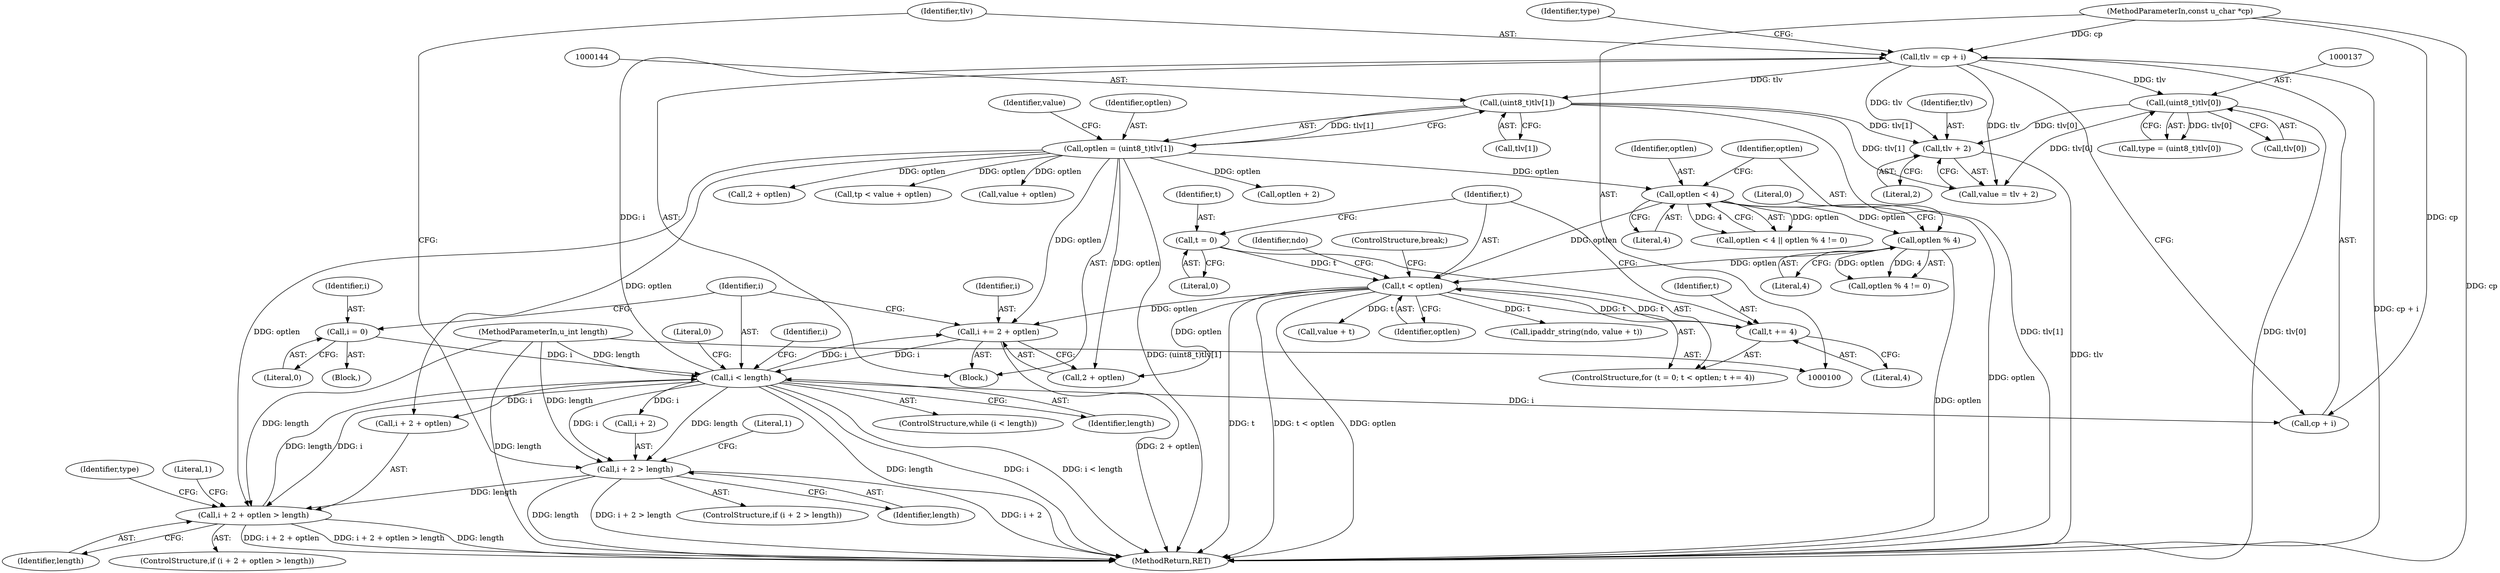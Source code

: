 digraph "0_tcpdump_c2f6833dddecf2d5fb89c9c898eee9981da342ed@pointer" {
"1000150" [label="(Call,tlv + 2)"];
"1000129" [label="(Call,tlv = cp + i)"];
"1000102" [label="(MethodParameterIn,const u_char *cp)"];
"1000116" [label="(Call,i < length)"];
"1000112" [label="(Call,i = 0)"];
"1000271" [label="(Call,i += 2 + optlen)"];
"1000222" [label="(Call,t < optlen)"];
"1000225" [label="(Call,t += 4)"];
"1000219" [label="(Call,t = 0)"];
"1000206" [label="(Call,optlen < 4)"];
"1000141" [label="(Call,optlen = (uint8_t)tlv[1])"];
"1000143" [label="(Call,(uint8_t)tlv[1])"];
"1000210" [label="(Call,optlen % 4)"];
"1000188" [label="(Call,i + 2 + optlen > length)"];
"1000121" [label="(Call,i + 2 > length)"];
"1000103" [label="(MethodParameterIn,u_int length)"];
"1000136" [label="(Call,(uint8_t)tlv[0])"];
"1000116" [label="(Call,i < length)"];
"1000226" [label="(Identifier,t)"];
"1000130" [label="(Identifier,tlv)"];
"1000189" [label="(Call,i + 2 + optlen)"];
"1000206" [label="(Call,optlen < 4)"];
"1000184" [label="(Call,optlen + 2)"];
"1000142" [label="(Identifier,optlen)"];
"1000277" [label="(Literal,0)"];
"1000117" [label="(Identifier,i)"];
"1000125" [label="(Identifier,length)"];
"1000102" [label="(MethodParameterIn,const u_char *cp)"];
"1000220" [label="(Identifier,t)"];
"1000219" [label="(Call,t = 0)"];
"1000138" [label="(Call,tlv[0])"];
"1000145" [label="(Call,tlv[1])"];
"1000199" [label="(Identifier,type)"];
"1000235" [label="(Call,value + t)"];
"1000151" [label="(Identifier,tlv)"];
"1000223" [label="(Identifier,t)"];
"1000278" [label="(MethodReturn,RET)"];
"1000114" [label="(Literal,0)"];
"1000221" [label="(Literal,0)"];
"1000136" [label="(Call,(uint8_t)tlv[0])"];
"1000197" [label="(Literal,1)"];
"1000120" [label="(ControlStructure,if (i + 2 > length))"];
"1000115" [label="(ControlStructure,while (i < length))"];
"1000194" [label="(Identifier,length)"];
"1000225" [label="(Call,t += 4)"];
"1000212" [label="(Literal,4)"];
"1000205" [label="(Call,optlen < 4 || optlen % 4 != 0)"];
"1000119" [label="(Block,)"];
"1000213" [label="(Literal,0)"];
"1000118" [label="(Identifier,length)"];
"1000113" [label="(Identifier,i)"];
"1000141" [label="(Call,optlen = (uint8_t)tlv[1])"];
"1000207" [label="(Identifier,optlen)"];
"1000135" [label="(Identifier,type)"];
"1000230" [label="(Identifier,ndo)"];
"1000191" [label="(Call,2 + optlen)"];
"1000123" [label="(Identifier,i)"];
"1000129" [label="(Call,tlv = cp + i)"];
"1000208" [label="(Literal,4)"];
"1000187" [label="(ControlStructure,if (i + 2 + optlen > length))"];
"1000152" [label="(Literal,2)"];
"1000150" [label="(Call,tlv + 2)"];
"1000131" [label="(Call,cp + i)"];
"1000211" [label="(Identifier,optlen)"];
"1000272" [label="(Identifier,i)"];
"1000112" [label="(Call,i = 0)"];
"1000227" [label="(Literal,4)"];
"1000128" [label="(Literal,1)"];
"1000246" [label="(Call,tp < value + optlen)"];
"1000149" [label="(Identifier,value)"];
"1000238" [label="(ControlStructure,break;)"];
"1000224" [label="(Identifier,optlen)"];
"1000222" [label="(Call,t < optlen)"];
"1000210" [label="(Call,optlen % 4)"];
"1000273" [label="(Call,2 + optlen)"];
"1000218" [label="(ControlStructure,for (t = 0; t < optlen; t += 4))"];
"1000271" [label="(Call,i += 2 + optlen)"];
"1000134" [label="(Call,type = (uint8_t)tlv[0])"];
"1000233" [label="(Call,ipaddr_string(ndo, value + t))"];
"1000209" [label="(Call,optlen % 4 != 0)"];
"1000148" [label="(Call,value = tlv + 2)"];
"1000122" [label="(Call,i + 2)"];
"1000103" [label="(MethodParameterIn,u_int length)"];
"1000143" [label="(Call,(uint8_t)tlv[1])"];
"1000248" [label="(Call,value + optlen)"];
"1000105" [label="(Block,)"];
"1000121" [label="(Call,i + 2 > length)"];
"1000188" [label="(Call,i + 2 + optlen > length)"];
"1000150" -> "1000148"  [label="AST: "];
"1000150" -> "1000152"  [label="CFG: "];
"1000151" -> "1000150"  [label="AST: "];
"1000152" -> "1000150"  [label="AST: "];
"1000148" -> "1000150"  [label="CFG: "];
"1000150" -> "1000278"  [label="DDG: tlv"];
"1000129" -> "1000150"  [label="DDG: tlv"];
"1000143" -> "1000150"  [label="DDG: tlv[1]"];
"1000136" -> "1000150"  [label="DDG: tlv[0]"];
"1000129" -> "1000119"  [label="AST: "];
"1000129" -> "1000131"  [label="CFG: "];
"1000130" -> "1000129"  [label="AST: "];
"1000131" -> "1000129"  [label="AST: "];
"1000135" -> "1000129"  [label="CFG: "];
"1000129" -> "1000278"  [label="DDG: cp + i"];
"1000102" -> "1000129"  [label="DDG: cp"];
"1000116" -> "1000129"  [label="DDG: i"];
"1000129" -> "1000136"  [label="DDG: tlv"];
"1000129" -> "1000143"  [label="DDG: tlv"];
"1000129" -> "1000148"  [label="DDG: tlv"];
"1000102" -> "1000100"  [label="AST: "];
"1000102" -> "1000278"  [label="DDG: cp"];
"1000102" -> "1000131"  [label="DDG: cp"];
"1000116" -> "1000115"  [label="AST: "];
"1000116" -> "1000118"  [label="CFG: "];
"1000117" -> "1000116"  [label="AST: "];
"1000118" -> "1000116"  [label="AST: "];
"1000123" -> "1000116"  [label="CFG: "];
"1000277" -> "1000116"  [label="CFG: "];
"1000116" -> "1000278"  [label="DDG: length"];
"1000116" -> "1000278"  [label="DDG: i"];
"1000116" -> "1000278"  [label="DDG: i < length"];
"1000112" -> "1000116"  [label="DDG: i"];
"1000271" -> "1000116"  [label="DDG: i"];
"1000188" -> "1000116"  [label="DDG: length"];
"1000103" -> "1000116"  [label="DDG: length"];
"1000116" -> "1000121"  [label="DDG: i"];
"1000116" -> "1000121"  [label="DDG: length"];
"1000116" -> "1000122"  [label="DDG: i"];
"1000116" -> "1000131"  [label="DDG: i"];
"1000116" -> "1000188"  [label="DDG: i"];
"1000116" -> "1000189"  [label="DDG: i"];
"1000116" -> "1000271"  [label="DDG: i"];
"1000112" -> "1000105"  [label="AST: "];
"1000112" -> "1000114"  [label="CFG: "];
"1000113" -> "1000112"  [label="AST: "];
"1000114" -> "1000112"  [label="AST: "];
"1000117" -> "1000112"  [label="CFG: "];
"1000271" -> "1000119"  [label="AST: "];
"1000271" -> "1000273"  [label="CFG: "];
"1000272" -> "1000271"  [label="AST: "];
"1000273" -> "1000271"  [label="AST: "];
"1000117" -> "1000271"  [label="CFG: "];
"1000271" -> "1000278"  [label="DDG: 2 + optlen"];
"1000222" -> "1000271"  [label="DDG: optlen"];
"1000141" -> "1000271"  [label="DDG: optlen"];
"1000222" -> "1000218"  [label="AST: "];
"1000222" -> "1000224"  [label="CFG: "];
"1000223" -> "1000222"  [label="AST: "];
"1000224" -> "1000222"  [label="AST: "];
"1000230" -> "1000222"  [label="CFG: "];
"1000238" -> "1000222"  [label="CFG: "];
"1000222" -> "1000278"  [label="DDG: t"];
"1000222" -> "1000278"  [label="DDG: t < optlen"];
"1000222" -> "1000278"  [label="DDG: optlen"];
"1000225" -> "1000222"  [label="DDG: t"];
"1000219" -> "1000222"  [label="DDG: t"];
"1000206" -> "1000222"  [label="DDG: optlen"];
"1000210" -> "1000222"  [label="DDG: optlen"];
"1000222" -> "1000225"  [label="DDG: t"];
"1000222" -> "1000233"  [label="DDG: t"];
"1000222" -> "1000235"  [label="DDG: t"];
"1000222" -> "1000273"  [label="DDG: optlen"];
"1000225" -> "1000218"  [label="AST: "];
"1000225" -> "1000227"  [label="CFG: "];
"1000226" -> "1000225"  [label="AST: "];
"1000227" -> "1000225"  [label="AST: "];
"1000223" -> "1000225"  [label="CFG: "];
"1000219" -> "1000218"  [label="AST: "];
"1000219" -> "1000221"  [label="CFG: "];
"1000220" -> "1000219"  [label="AST: "];
"1000221" -> "1000219"  [label="AST: "];
"1000223" -> "1000219"  [label="CFG: "];
"1000206" -> "1000205"  [label="AST: "];
"1000206" -> "1000208"  [label="CFG: "];
"1000207" -> "1000206"  [label="AST: "];
"1000208" -> "1000206"  [label="AST: "];
"1000211" -> "1000206"  [label="CFG: "];
"1000205" -> "1000206"  [label="CFG: "];
"1000206" -> "1000278"  [label="DDG: optlen"];
"1000206" -> "1000205"  [label="DDG: optlen"];
"1000206" -> "1000205"  [label="DDG: 4"];
"1000141" -> "1000206"  [label="DDG: optlen"];
"1000206" -> "1000210"  [label="DDG: optlen"];
"1000141" -> "1000119"  [label="AST: "];
"1000141" -> "1000143"  [label="CFG: "];
"1000142" -> "1000141"  [label="AST: "];
"1000143" -> "1000141"  [label="AST: "];
"1000149" -> "1000141"  [label="CFG: "];
"1000141" -> "1000278"  [label="DDG: (uint8_t)tlv[1]"];
"1000143" -> "1000141"  [label="DDG: tlv[1]"];
"1000141" -> "1000184"  [label="DDG: optlen"];
"1000141" -> "1000188"  [label="DDG: optlen"];
"1000141" -> "1000189"  [label="DDG: optlen"];
"1000141" -> "1000191"  [label="DDG: optlen"];
"1000141" -> "1000246"  [label="DDG: optlen"];
"1000141" -> "1000248"  [label="DDG: optlen"];
"1000141" -> "1000273"  [label="DDG: optlen"];
"1000143" -> "1000145"  [label="CFG: "];
"1000144" -> "1000143"  [label="AST: "];
"1000145" -> "1000143"  [label="AST: "];
"1000143" -> "1000278"  [label="DDG: tlv[1]"];
"1000143" -> "1000148"  [label="DDG: tlv[1]"];
"1000210" -> "1000209"  [label="AST: "];
"1000210" -> "1000212"  [label="CFG: "];
"1000211" -> "1000210"  [label="AST: "];
"1000212" -> "1000210"  [label="AST: "];
"1000213" -> "1000210"  [label="CFG: "];
"1000210" -> "1000278"  [label="DDG: optlen"];
"1000210" -> "1000209"  [label="DDG: optlen"];
"1000210" -> "1000209"  [label="DDG: 4"];
"1000188" -> "1000187"  [label="AST: "];
"1000188" -> "1000194"  [label="CFG: "];
"1000189" -> "1000188"  [label="AST: "];
"1000194" -> "1000188"  [label="AST: "];
"1000197" -> "1000188"  [label="CFG: "];
"1000199" -> "1000188"  [label="CFG: "];
"1000188" -> "1000278"  [label="DDG: i + 2 + optlen > length"];
"1000188" -> "1000278"  [label="DDG: length"];
"1000188" -> "1000278"  [label="DDG: i + 2 + optlen"];
"1000121" -> "1000188"  [label="DDG: length"];
"1000103" -> "1000188"  [label="DDG: length"];
"1000121" -> "1000120"  [label="AST: "];
"1000121" -> "1000125"  [label="CFG: "];
"1000122" -> "1000121"  [label="AST: "];
"1000125" -> "1000121"  [label="AST: "];
"1000128" -> "1000121"  [label="CFG: "];
"1000130" -> "1000121"  [label="CFG: "];
"1000121" -> "1000278"  [label="DDG: length"];
"1000121" -> "1000278"  [label="DDG: i + 2 > length"];
"1000121" -> "1000278"  [label="DDG: i + 2"];
"1000103" -> "1000121"  [label="DDG: length"];
"1000103" -> "1000100"  [label="AST: "];
"1000103" -> "1000278"  [label="DDG: length"];
"1000136" -> "1000134"  [label="AST: "];
"1000136" -> "1000138"  [label="CFG: "];
"1000137" -> "1000136"  [label="AST: "];
"1000138" -> "1000136"  [label="AST: "];
"1000134" -> "1000136"  [label="CFG: "];
"1000136" -> "1000278"  [label="DDG: tlv[0]"];
"1000136" -> "1000134"  [label="DDG: tlv[0]"];
"1000136" -> "1000148"  [label="DDG: tlv[0]"];
}
